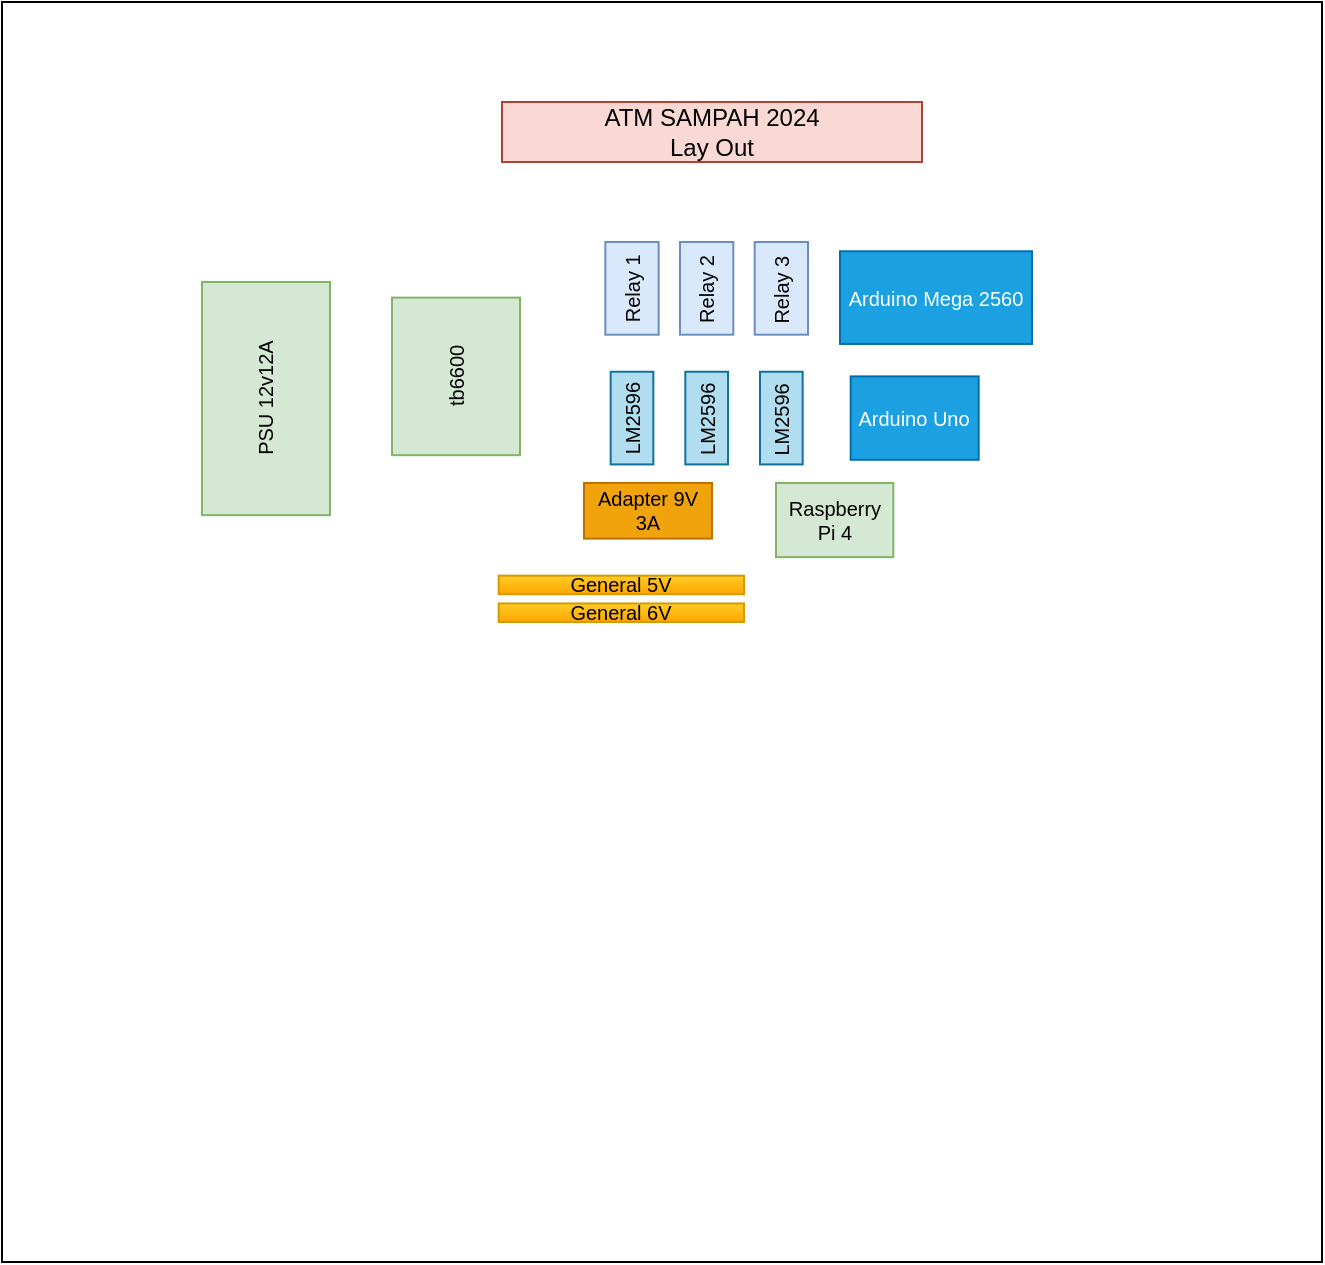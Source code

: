 <mxfile version="24.3.1" type="github">
  <diagram name="Page-1" id="aYxfGkl3QDBVgvzzzuq5">
    <mxGraphModel dx="1195" dy="661" grid="1" gridSize="10" guides="1" tooltips="1" connect="1" arrows="1" fold="1" page="1" pageScale="1" pageWidth="850" pageHeight="1100" math="0" shadow="0">
      <root>
        <mxCell id="0" />
        <mxCell id="1" parent="0" />
        <mxCell id="HzISlPGwg9PZWOorR9Tu-12" value="" style="rounded=0;whiteSpace=wrap;html=1;" vertex="1" parent="1">
          <mxGeometry x="70" y="10" width="660" height="630" as="geometry" />
        </mxCell>
        <mxCell id="EnL6qkaupRp9sSKFVn2w-1" value="&lt;font style=&quot;font-size: 12px;&quot;&gt;ATM SAMPAH 2024&lt;/font&gt;&lt;div style=&quot;font-size: 12px;&quot;&gt;&lt;font style=&quot;font-size: 12px;&quot;&gt;Lay Out&lt;/font&gt;&lt;/div&gt;" style="rounded=0;whiteSpace=wrap;html=1;strokeColor=#ae4132;fillColor=#fad9d5;fillStyle=solid;fontSize=12;" parent="1" vertex="1">
          <mxGeometry x="320" y="60" width="210" height="30" as="geometry" />
        </mxCell>
        <mxCell id="EnL6qkaupRp9sSKFVn2w-2" value="tb6600" style="rounded=0;whiteSpace=wrap;html=1;fillColor=#d5e8d4;strokeColor=#82b366;horizontal=0;fontSize=10;" parent="1" vertex="1">
          <mxGeometry x="265" y="157.805" width="64" height="78.78" as="geometry" />
        </mxCell>
        <mxCell id="HzISlPGwg9PZWOorR9Tu-1" value="Relay 1" style="rounded=0;whiteSpace=wrap;html=1;fillColor=#dae8fc;strokeColor=#6c8ebf;horizontal=0;fontSize=10;" vertex="1" parent="1">
          <mxGeometry x="371.667" y="130" width="26.667" height="46.341" as="geometry" />
        </mxCell>
        <mxCell id="HzISlPGwg9PZWOorR9Tu-2" value="Relay 2" style="rounded=0;whiteSpace=wrap;html=1;fillColor=#dae8fc;strokeColor=#6c8ebf;horizontal=0;fontSize=10;" vertex="1" parent="1">
          <mxGeometry x="409" y="130" width="26.667" height="46.341" as="geometry" />
        </mxCell>
        <mxCell id="HzISlPGwg9PZWOorR9Tu-3" value="Relay 3" style="rounded=0;whiteSpace=wrap;html=1;fillColor=#dae8fc;strokeColor=#6c8ebf;horizontal=0;fontSize=10;" vertex="1" parent="1">
          <mxGeometry x="446.333" y="130" width="26.667" height="46.341" as="geometry" />
        </mxCell>
        <mxCell id="HzISlPGwg9PZWOorR9Tu-4" value="LM2596" style="rounded=0;whiteSpace=wrap;horizontal=0;fillColor=#b1ddf0;strokeColor=#10739e;fontSize=10;" vertex="1" parent="1">
          <mxGeometry x="374.333" y="194.878" width="21.333" height="46.341" as="geometry" />
        </mxCell>
        <mxCell id="HzISlPGwg9PZWOorR9Tu-5" value="LM2596" style="rounded=0;whiteSpace=wrap;horizontal=0;fillColor=#b1ddf0;strokeColor=#10739e;fontSize=10;" vertex="1" parent="1">
          <mxGeometry x="411.667" y="194.878" width="21.333" height="46.341" as="geometry" />
        </mxCell>
        <mxCell id="HzISlPGwg9PZWOorR9Tu-6" value="LM2596" style="rounded=0;whiteSpace=wrap;horizontal=0;fillColor=#b1ddf0;strokeColor=#10739e;fontSize=10;" vertex="1" parent="1">
          <mxGeometry x="449.0" y="194.878" width="21.333" height="46.341" as="geometry" />
        </mxCell>
        <mxCell id="HzISlPGwg9PZWOorR9Tu-7" value="Adapter 9V 3A" style="rounded=0;whiteSpace=wrap;html=1;fillColor=#f0a30a;fontColor=#000000;strokeColor=#BD7000;fontSize=10;" vertex="1" parent="1">
          <mxGeometry x="361" y="250.488" width="64" height="27.805" as="geometry" />
        </mxCell>
        <mxCell id="HzISlPGwg9PZWOorR9Tu-8" value="Arduino Mega 2560" style="rounded=0;whiteSpace=wrap;html=1;fillColor=#1ba1e2;fontColor=#ffffff;strokeColor=#006EAF;fontSize=10;" vertex="1" parent="1">
          <mxGeometry x="489" y="134.634" width="96.0" height="46.341" as="geometry" />
        </mxCell>
        <mxCell id="HzISlPGwg9PZWOorR9Tu-9" value="Arduino Uno" style="rounded=0;whiteSpace=wrap;html=1;fillColor=#1ba1e2;fontColor=#ffffff;strokeColor=#006EAF;fontSize=10;" vertex="1" parent="1">
          <mxGeometry x="494.333" y="197.195" width="64" height="41.707" as="geometry" />
        </mxCell>
        <mxCell id="HzISlPGwg9PZWOorR9Tu-10" value="Raspberry Pi 4" style="rounded=0;whiteSpace=wrap;html=1;fillColor=#d5e8d4;strokeColor=#82b366;fontSize=10;" vertex="1" parent="1">
          <mxGeometry x="457.0" y="250.488" width="58.667" height="37.073" as="geometry" />
        </mxCell>
        <mxCell id="HzISlPGwg9PZWOorR9Tu-11" value="General 5V" style="rounded=0;whiteSpace=wrap;html=1;fillColor=#ffcd28;strokeColor=#d79b00;gradientColor=#ffa500;fontSize=10;" vertex="1" parent="1">
          <mxGeometry x="318.333" y="296.829" width="122.667" height="9.268" as="geometry" />
        </mxCell>
        <mxCell id="HzISlPGwg9PZWOorR9Tu-13" value="General 6V" style="rounded=0;whiteSpace=wrap;html=1;fillColor=#ffcd28;strokeColor=#d79b00;gradientColor=#ffa500;fontSize=10;" vertex="1" parent="1">
          <mxGeometry x="318.333" y="310.732" width="122.667" height="9.268" as="geometry" />
        </mxCell>
        <mxCell id="HzISlPGwg9PZWOorR9Tu-18" value="PSU 12v12A" style="rounded=0;whiteSpace=wrap;html=1;fillColor=#d5e8d4;strokeColor=#82b366;horizontal=0;fontSize=10;" vertex="1" parent="1">
          <mxGeometry x="170" y="150" width="64" height="116.59" as="geometry" />
        </mxCell>
      </root>
    </mxGraphModel>
  </diagram>
</mxfile>
